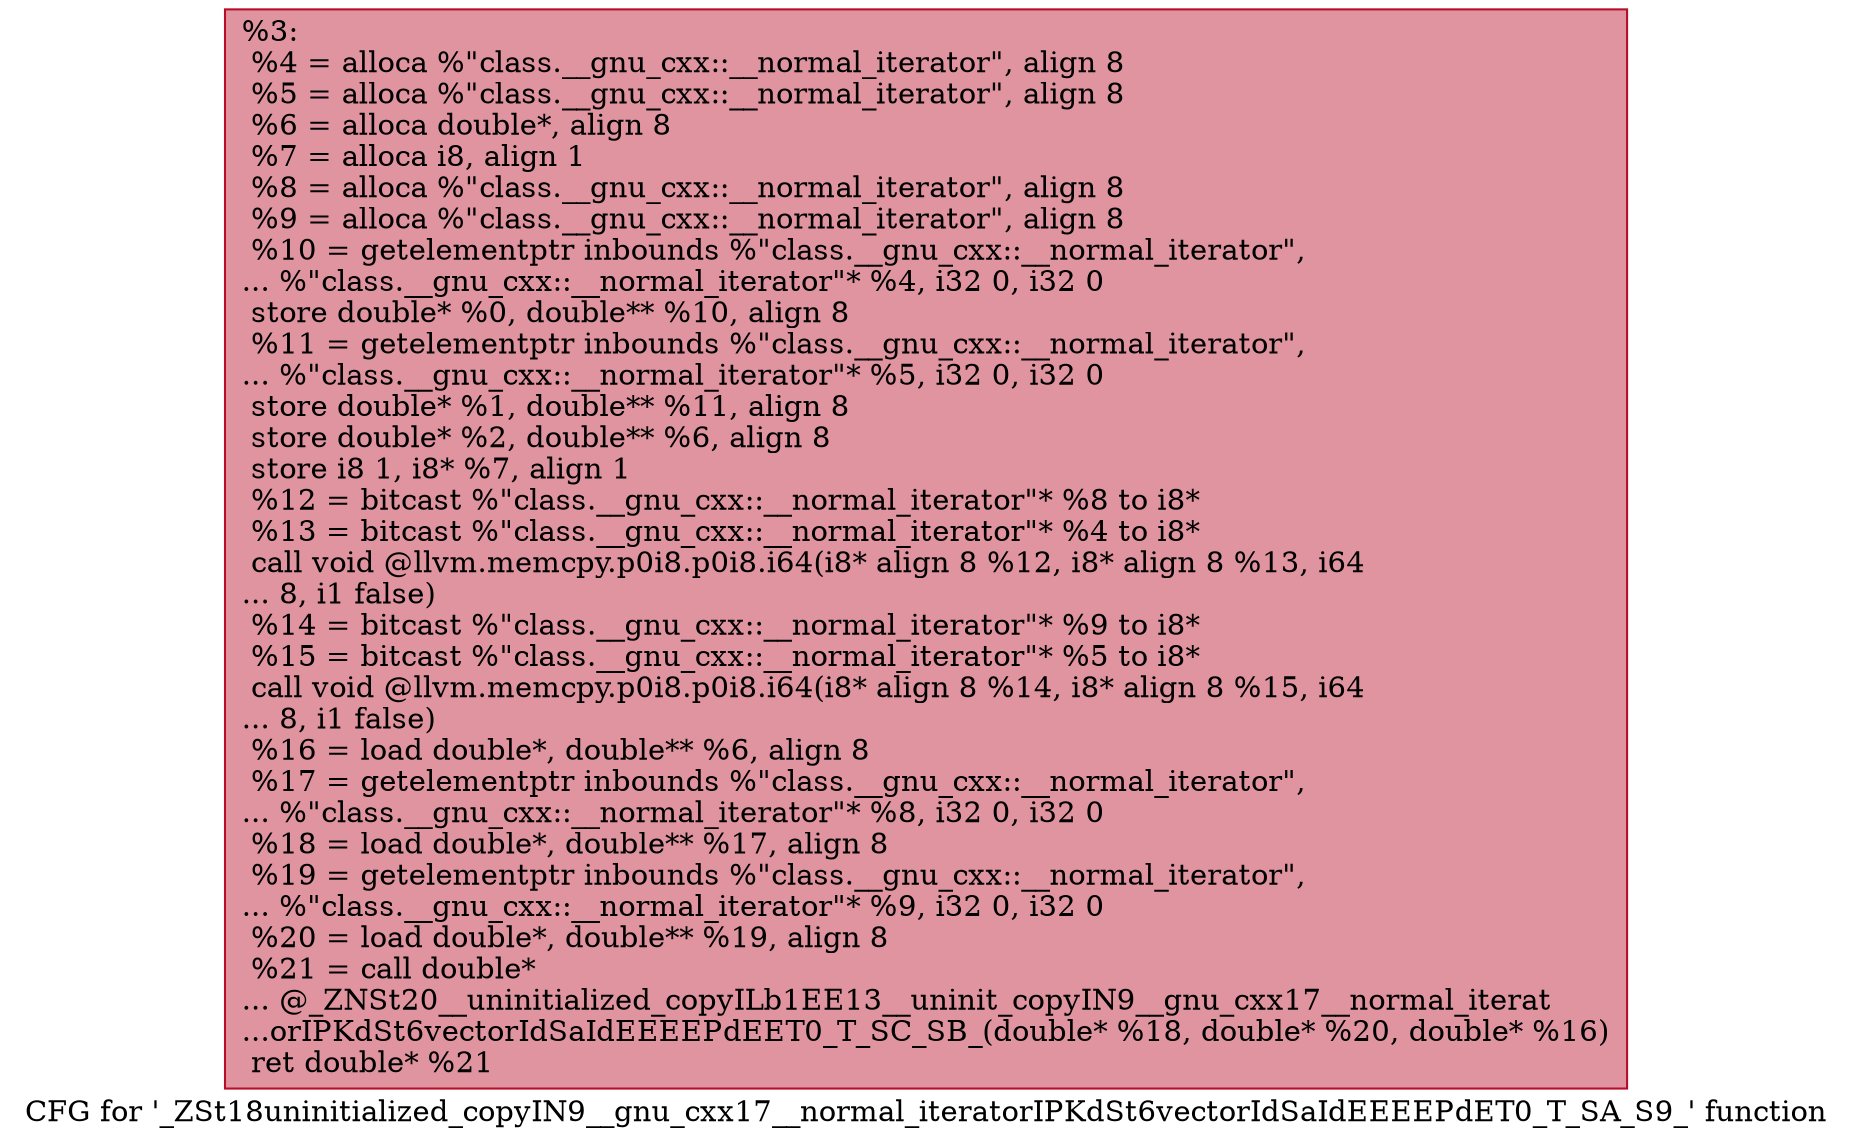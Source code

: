 digraph "CFG for '_ZSt18uninitialized_copyIN9__gnu_cxx17__normal_iteratorIPKdSt6vectorIdSaIdEEEEPdET0_T_SA_S9_' function" {
	label="CFG for '_ZSt18uninitialized_copyIN9__gnu_cxx17__normal_iteratorIPKdSt6vectorIdSaIdEEEEPdET0_T_SA_S9_' function";

	Node0x555c73728410 [shape=record,color="#b70d28ff", style=filled, fillcolor="#b70d2870",label="{%3:\l  %4 = alloca %\"class.__gnu_cxx::__normal_iterator\", align 8\l  %5 = alloca %\"class.__gnu_cxx::__normal_iterator\", align 8\l  %6 = alloca double*, align 8\l  %7 = alloca i8, align 1\l  %8 = alloca %\"class.__gnu_cxx::__normal_iterator\", align 8\l  %9 = alloca %\"class.__gnu_cxx::__normal_iterator\", align 8\l  %10 = getelementptr inbounds %\"class.__gnu_cxx::__normal_iterator\",\l... %\"class.__gnu_cxx::__normal_iterator\"* %4, i32 0, i32 0\l  store double* %0, double** %10, align 8\l  %11 = getelementptr inbounds %\"class.__gnu_cxx::__normal_iterator\",\l... %\"class.__gnu_cxx::__normal_iterator\"* %5, i32 0, i32 0\l  store double* %1, double** %11, align 8\l  store double* %2, double** %6, align 8\l  store i8 1, i8* %7, align 1\l  %12 = bitcast %\"class.__gnu_cxx::__normal_iterator\"* %8 to i8*\l  %13 = bitcast %\"class.__gnu_cxx::__normal_iterator\"* %4 to i8*\l  call void @llvm.memcpy.p0i8.p0i8.i64(i8* align 8 %12, i8* align 8 %13, i64\l... 8, i1 false)\l  %14 = bitcast %\"class.__gnu_cxx::__normal_iterator\"* %9 to i8*\l  %15 = bitcast %\"class.__gnu_cxx::__normal_iterator\"* %5 to i8*\l  call void @llvm.memcpy.p0i8.p0i8.i64(i8* align 8 %14, i8* align 8 %15, i64\l... 8, i1 false)\l  %16 = load double*, double** %6, align 8\l  %17 = getelementptr inbounds %\"class.__gnu_cxx::__normal_iterator\",\l... %\"class.__gnu_cxx::__normal_iterator\"* %8, i32 0, i32 0\l  %18 = load double*, double** %17, align 8\l  %19 = getelementptr inbounds %\"class.__gnu_cxx::__normal_iterator\",\l... %\"class.__gnu_cxx::__normal_iterator\"* %9, i32 0, i32 0\l  %20 = load double*, double** %19, align 8\l  %21 = call double*\l... @_ZNSt20__uninitialized_copyILb1EE13__uninit_copyIN9__gnu_cxx17__normal_iterat\l...orIPKdSt6vectorIdSaIdEEEEPdEET0_T_SC_SB_(double* %18, double* %20, double* %16)\l  ret double* %21\l}"];
}

